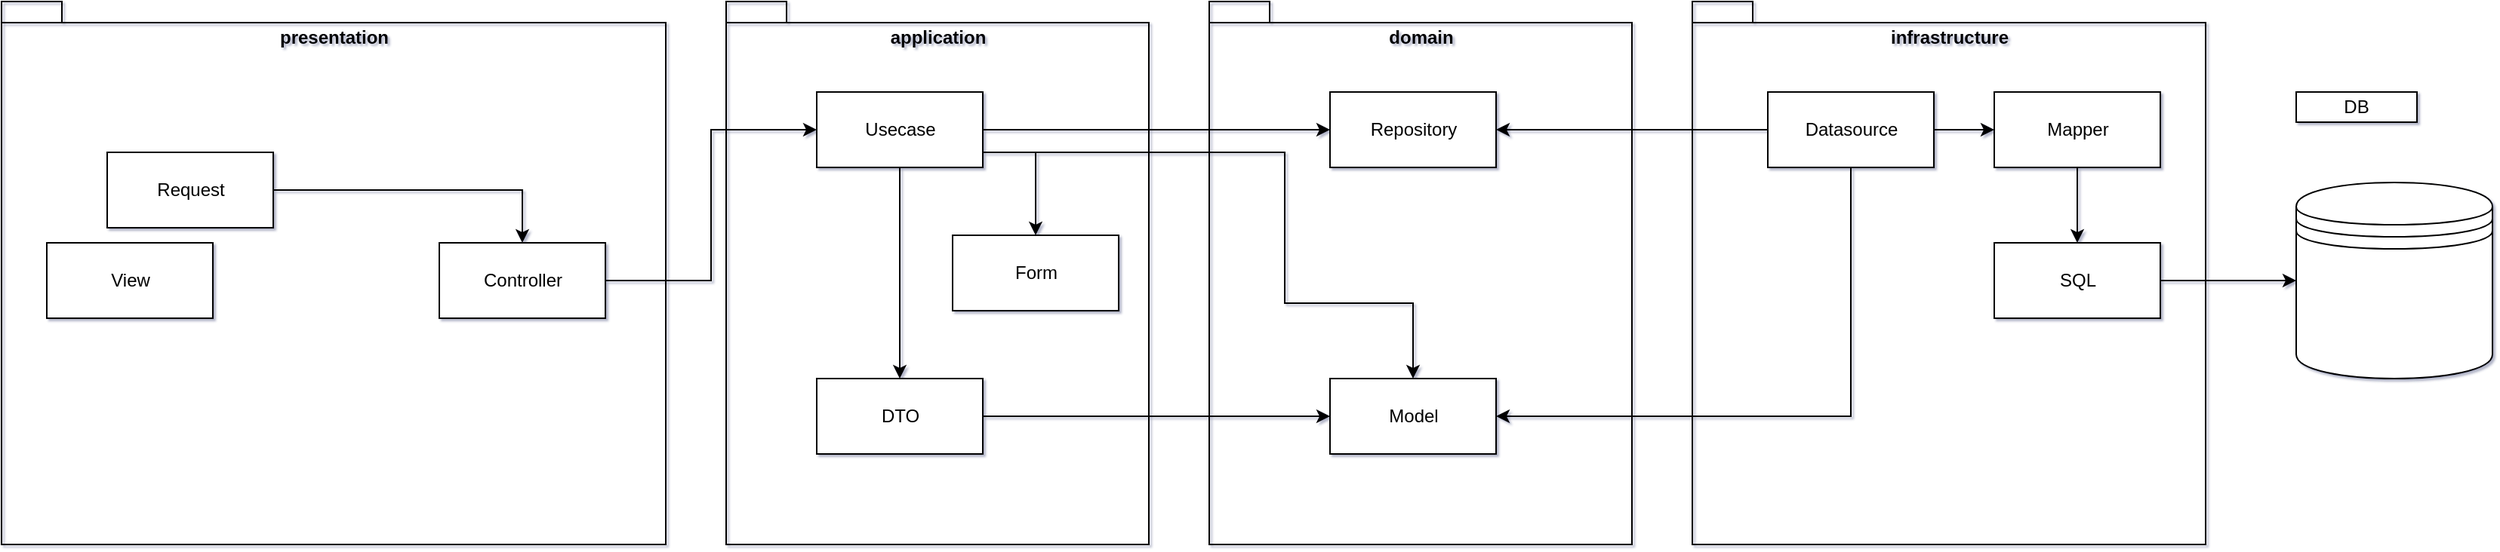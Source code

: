 <mxfile version="21.1.4" type="device">
  <diagram id="afhy61-JGGwbrwMMAsw_" name="ページ1">
    <mxGraphModel dx="2530" dy="799" grid="1" gridSize="10" guides="1" tooltips="1" connect="1" arrows="1" fold="1" page="1" pageScale="1" pageWidth="827" pageHeight="1169" background="none" math="0" shadow="1">
      <root>
        <mxCell id="0" />
        <mxCell id="1" parent="0" />
        <mxCell id="42" value="domain" style="shape=folder;fontStyle=1;spacingTop=10;tabWidth=40;tabHeight=14;tabPosition=left;html=1;verticalAlign=top;fillColor=none;movable=0;resizable=0;rotatable=0;deletable=0;editable=0;locked=1;connectable=0;" parent="1" vertex="1">
          <mxGeometry x="720" y="80" width="280" height="360" as="geometry" />
        </mxCell>
        <mxCell id="43" value="presentation" style="shape=folder;fontStyle=1;spacingTop=10;tabWidth=40;tabHeight=14;tabPosition=left;html=1;verticalAlign=top;fillColor=none;movable=0;resizable=0;rotatable=0;deletable=0;editable=0;locked=1;connectable=0;" parent="1" vertex="1">
          <mxGeometry x="-80" y="80" width="440" height="360" as="geometry" />
        </mxCell>
        <mxCell id="44" value="application" style="shape=folder;fontStyle=1;spacingTop=10;tabWidth=40;tabHeight=14;tabPosition=left;html=1;verticalAlign=top;fillColor=none;movable=0;resizable=0;rotatable=0;deletable=0;editable=0;locked=1;connectable=0;" parent="1" vertex="1">
          <mxGeometry x="400" y="80" width="280" height="360" as="geometry" />
        </mxCell>
        <mxCell id="45" value="infrastructure" style="shape=folder;fontStyle=1;spacingTop=10;tabWidth=40;tabHeight=14;tabPosition=left;html=1;verticalAlign=top;fillColor=none;movable=1;resizable=1;rotatable=1;deletable=1;editable=1;locked=0;connectable=1;" parent="1" vertex="1">
          <mxGeometry x="1040" y="80" width="340" height="360" as="geometry" />
        </mxCell>
        <mxCell id="jZusu0xd1IwE_VUQQDEo-258" style="edgeStyle=orthogonalEdgeStyle;rounded=0;orthogonalLoop=1;jettySize=auto;html=1;entryX=0;entryY=0.5;entryDx=0;entryDy=0;" edge="1" parent="1" source="46" target="49">
          <mxGeometry relative="1" as="geometry" />
        </mxCell>
        <mxCell id="46" value="Controller" style="html=1;" parent="1" vertex="1">
          <mxGeometry x="210" y="240" width="110" height="50" as="geometry" />
        </mxCell>
        <mxCell id="jZusu0xd1IwE_VUQQDEo-252" style="edgeStyle=orthogonalEdgeStyle;rounded=0;orthogonalLoop=1;jettySize=auto;html=1;entryX=0;entryY=0.5;entryDx=0;entryDy=0;exitX=1;exitY=0.5;exitDx=0;exitDy=0;" edge="1" parent="1" source="49" target="63">
          <mxGeometry relative="1" as="geometry">
            <Array as="points">
              <mxPoint x="650" y="165" />
              <mxPoint x="650" y="165" />
            </Array>
          </mxGeometry>
        </mxCell>
        <mxCell id="jZusu0xd1IwE_VUQQDEo-263" style="edgeStyle=orthogonalEdgeStyle;rounded=0;orthogonalLoop=1;jettySize=auto;html=1;entryX=0.5;entryY=0;entryDx=0;entryDy=0;" edge="1" parent="1" source="49" target="61">
          <mxGeometry relative="1" as="geometry">
            <Array as="points">
              <mxPoint x="770" y="180" />
              <mxPoint x="770" y="280" />
              <mxPoint x="855" y="280" />
            </Array>
          </mxGeometry>
        </mxCell>
        <mxCell id="jZusu0xd1IwE_VUQQDEo-268" style="edgeStyle=orthogonalEdgeStyle;rounded=0;orthogonalLoop=1;jettySize=auto;html=1;entryX=0.5;entryY=0;entryDx=0;entryDy=0;" edge="1" parent="1" source="49" target="jZusu0xd1IwE_VUQQDEo-254">
          <mxGeometry relative="1" as="geometry">
            <Array as="points">
              <mxPoint x="605" y="180" />
            </Array>
          </mxGeometry>
        </mxCell>
        <mxCell id="jZusu0xd1IwE_VUQQDEo-270" style="edgeStyle=orthogonalEdgeStyle;rounded=0;orthogonalLoop=1;jettySize=auto;html=1;entryX=0.5;entryY=0;entryDx=0;entryDy=0;" edge="1" parent="1" source="49" target="jZusu0xd1IwE_VUQQDEo-253">
          <mxGeometry relative="1" as="geometry" />
        </mxCell>
        <mxCell id="49" value="Usecase" style="html=1;" parent="1" vertex="1">
          <mxGeometry x="460" y="140" width="110" height="50" as="geometry" />
        </mxCell>
        <mxCell id="jZusu0xd1IwE_VUQQDEo-241" style="edgeStyle=orthogonalEdgeStyle;rounded=0;orthogonalLoop=1;jettySize=auto;html=1;" edge="1" parent="1" source="52" target="63">
          <mxGeometry relative="1" as="geometry" />
        </mxCell>
        <mxCell id="jZusu0xd1IwE_VUQQDEo-242" style="edgeStyle=orthogonalEdgeStyle;rounded=0;orthogonalLoop=1;jettySize=auto;html=1;entryX=1;entryY=0.5;entryDx=0;entryDy=0;exitX=0.5;exitY=1;exitDx=0;exitDy=0;" edge="1" parent="1" source="52" target="61">
          <mxGeometry relative="1" as="geometry" />
        </mxCell>
        <mxCell id="jZusu0xd1IwE_VUQQDEo-246" style="edgeStyle=orthogonalEdgeStyle;rounded=0;orthogonalLoop=1;jettySize=auto;html=1;" edge="1" parent="1" source="52" target="jZusu0xd1IwE_VUQQDEo-245">
          <mxGeometry relative="1" as="geometry" />
        </mxCell>
        <mxCell id="52" value="Datasource" style="html=1;" parent="1" vertex="1">
          <mxGeometry x="1090" y="140" width="110" height="50" as="geometry" />
        </mxCell>
        <mxCell id="61" value="Model" style="html=1;" parent="1" vertex="1">
          <mxGeometry x="800" y="330" width="110" height="50" as="geometry" />
        </mxCell>
        <mxCell id="63" value="Repository" style="html=1;" parent="1" vertex="1">
          <mxGeometry x="800" y="140" width="110" height="50" as="geometry" />
        </mxCell>
        <mxCell id="221" value="DB" style="rounded=0;whiteSpace=wrap;html=1;" parent="1" vertex="1">
          <mxGeometry x="1440" y="140" width="80" height="20" as="geometry" />
        </mxCell>
        <mxCell id="jZusu0xd1IwE_VUQQDEo-228" value="View" style="html=1;" vertex="1" parent="1">
          <mxGeometry x="-50" y="240" width="110" height="50" as="geometry" />
        </mxCell>
        <mxCell id="jZusu0xd1IwE_VUQQDEo-248" style="edgeStyle=orthogonalEdgeStyle;rounded=0;orthogonalLoop=1;jettySize=auto;html=1;entryX=0.5;entryY=0;entryDx=0;entryDy=0;" edge="1" parent="1" source="jZusu0xd1IwE_VUQQDEo-245" target="jZusu0xd1IwE_VUQQDEo-247">
          <mxGeometry relative="1" as="geometry" />
        </mxCell>
        <mxCell id="jZusu0xd1IwE_VUQQDEo-245" value="Mapper" style="html=1;" vertex="1" parent="1">
          <mxGeometry x="1240" y="140" width="110" height="50" as="geometry" />
        </mxCell>
        <mxCell id="jZusu0xd1IwE_VUQQDEo-249" style="edgeStyle=orthogonalEdgeStyle;rounded=0;orthogonalLoop=1;jettySize=auto;html=1;entryX=0;entryY=0.5;entryDx=0;entryDy=0;" edge="1" parent="1" source="jZusu0xd1IwE_VUQQDEo-247" target="jZusu0xd1IwE_VUQQDEo-250">
          <mxGeometry relative="1" as="geometry">
            <mxPoint x="1499.9" y="265.04" as="targetPoint" />
          </mxGeometry>
        </mxCell>
        <mxCell id="jZusu0xd1IwE_VUQQDEo-247" value="SQL" style="html=1;" vertex="1" parent="1">
          <mxGeometry x="1240" y="240" width="110" height="50" as="geometry" />
        </mxCell>
        <mxCell id="jZusu0xd1IwE_VUQQDEo-250" value="" style="shape=datastore;whiteSpace=wrap;html=1;" vertex="1" parent="1">
          <mxGeometry x="1440" y="200" width="130" height="130" as="geometry" />
        </mxCell>
        <mxCell id="jZusu0xd1IwE_VUQQDEo-260" style="edgeStyle=orthogonalEdgeStyle;rounded=0;orthogonalLoop=1;jettySize=auto;html=1;" edge="1" parent="1" source="jZusu0xd1IwE_VUQQDEo-253" target="61">
          <mxGeometry relative="1" as="geometry" />
        </mxCell>
        <mxCell id="jZusu0xd1IwE_VUQQDEo-253" value="DTO" style="html=1;" vertex="1" parent="1">
          <mxGeometry x="460" y="330" width="110" height="50" as="geometry" />
        </mxCell>
        <mxCell id="jZusu0xd1IwE_VUQQDEo-254" value="Form" style="html=1;" vertex="1" parent="1">
          <mxGeometry x="550" y="235" width="110" height="50" as="geometry" />
        </mxCell>
        <mxCell id="jZusu0xd1IwE_VUQQDEo-265" style="edgeStyle=orthogonalEdgeStyle;rounded=0;orthogonalLoop=1;jettySize=auto;html=1;entryX=0.5;entryY=0;entryDx=0;entryDy=0;" edge="1" parent="1" source="jZusu0xd1IwE_VUQQDEo-255" target="46">
          <mxGeometry relative="1" as="geometry" />
        </mxCell>
        <mxCell id="jZusu0xd1IwE_VUQQDEo-255" value="Request" style="html=1;" vertex="1" parent="1">
          <mxGeometry x="-10" y="180" width="110" height="50" as="geometry" />
        </mxCell>
      </root>
    </mxGraphModel>
  </diagram>
</mxfile>
